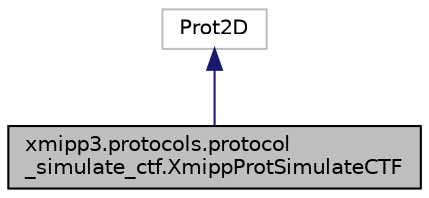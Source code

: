digraph "xmipp3.protocols.protocol_simulate_ctf.XmippProtSimulateCTF"
{
  edge [fontname="Helvetica",fontsize="10",labelfontname="Helvetica",labelfontsize="10"];
  node [fontname="Helvetica",fontsize="10",shape=record];
  Node2 [label="xmipp3.protocols.protocol\l_simulate_ctf.XmippProtSimulateCTF",height=0.2,width=0.4,color="black", fillcolor="grey75", style="filled", fontcolor="black"];
  Node3 -> Node2 [dir="back",color="midnightblue",fontsize="10",style="solid",fontname="Helvetica"];
  Node3 [label="Prot2D",height=0.2,width=0.4,color="grey75", fillcolor="white", style="filled"];
}
